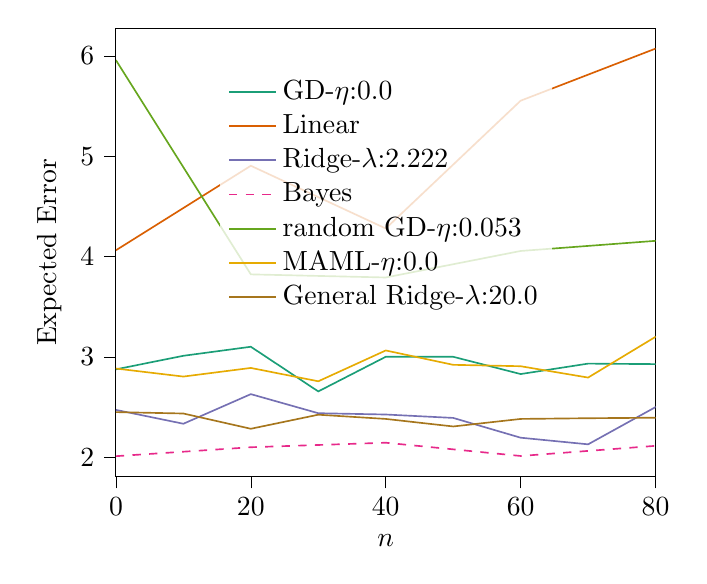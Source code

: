 % This file was created with tikzplotlib v0.10.1.
\begin{tikzpicture}

\definecolor{chocolate217952}{RGB}{217,95,2}
\definecolor{darkcyan27158119}{RGB}{27,158,119}
\definecolor{darkgoldenrod16611829}{RGB}{166,118,29}
\definecolor{darkgray176}{RGB}{176,176,176}
\definecolor{deeppink23141138}{RGB}{231,41,138}
\definecolor{lightslategray117112179}{RGB}{117,112,179}
\definecolor{olivedrab10216630}{RGB}{102,166,30}
\definecolor{orange2301712}{RGB}{230,171,2}

\begin{axis}[
legend cell align={left},
legend style={
  fill opacity=0.8,
  draw opacity=1,
  text opacity=1,
  at={(0.5,0.91)},
  anchor=north,
  draw=none
},
tick align=outside,
tick pos=left,
x grid style={darkgray176},
xlabel={\(\displaystyle n\)},
xmin=0, xmax=80,
xtick style={color=black},
y grid style={darkgray176},
ylabel={Expected Error},
ymin=1.809, ymax=6.275,
ytick style={color=black}
]
\addplot [semithick, darkcyan27158119]
table {%
0 2.877
10 3.012
20 3.102
30 2.657
40 3.002
50 3.002
60 2.83
70 2.934
80 2.929
90 3.091
};
\addlegendentry{GD-$\eta$:0.0}
\addplot [semithick, chocolate217952]
table {%
0 4.063
20 4.905
40 4.28
60 5.553
80 6.072
};
\addlegendentry{Linear}
\addplot [semithick, lightslategray117112179]
table {%
0 2.473
10 2.335
20 2.63
30 2.44
40 2.427
50 2.393
60 2.196
70 2.13
80 2.501
90 2.255
};
\addlegendentry{Ridge-$\lambda$:2.222}
\addplot [semithick, deeppink23141138, dashed]
table {%
0 2.012
20 2.101
40 2.146
60 2.014
80 2.115
};
\addlegendentry{Bayes}
\addplot [semithick, olivedrab10216630]
table {%
0 5.957
20 3.823
40 3.792
60 4.056
80 4.157
};
\addlegendentry{random GD-$\eta$:0.053}
\addplot [semithick, orange2301712]
table {%
0 2.885
10 2.805
20 2.891
30 2.758
40 3.065
50 2.922
60 2.908
70 2.795
80 3.201
90 2.901
};
\addlegendentry{MAML-$\eta$:0.0}
\addplot [semithick, darkgoldenrod16611829]
table {%
0 2.451
10 2.437
20 2.285
30 2.425
40 2.383
50 2.308
60 2.383
70 2.39
80 2.395
90 2.307
};
\addlegendentry{General Ridge-$\lambda$:20.0}
\end{axis}

\end{tikzpicture}

